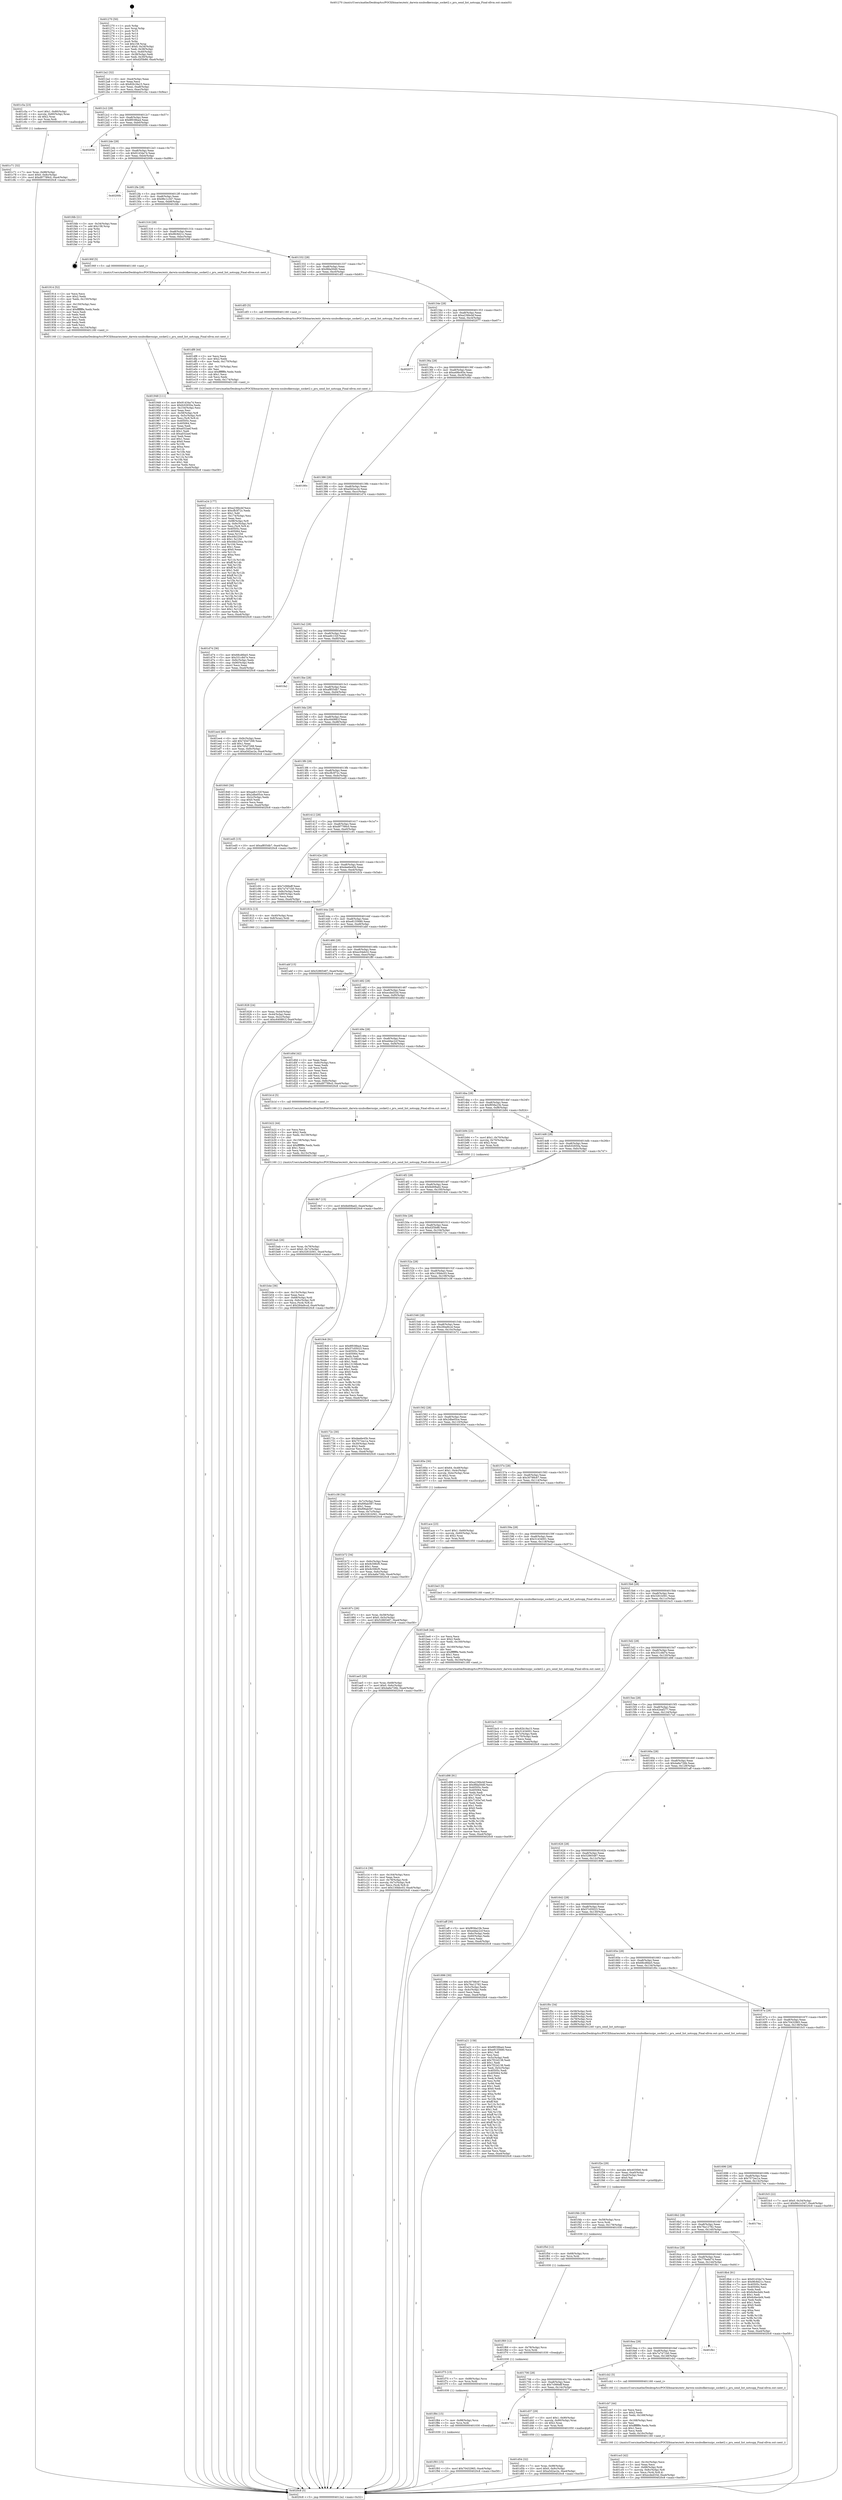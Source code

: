 digraph "0x401270" {
  label = "0x401270 (/mnt/c/Users/mathe/Desktop/tcc/POCII/binaries/extr_darwin-xnubsdkernuipc_socket2.c_pru_send_list_notsupp_Final-ollvm.out::main(0))"
  labelloc = "t"
  node[shape=record]

  Entry [label="",width=0.3,height=0.3,shape=circle,fillcolor=black,style=filled]
  "0x4012a2" [label="{
     0x4012a2 [32]\l
     | [instrs]\l
     &nbsp;&nbsp;0x4012a2 \<+6\>: mov -0xa4(%rbp),%eax\l
     &nbsp;&nbsp;0x4012a8 \<+2\>: mov %eax,%ecx\l
     &nbsp;&nbsp;0x4012aa \<+6\>: sub $0x82b18a15,%ecx\l
     &nbsp;&nbsp;0x4012b0 \<+6\>: mov %eax,-0xa8(%rbp)\l
     &nbsp;&nbsp;0x4012b6 \<+6\>: mov %ecx,-0xac(%rbp)\l
     &nbsp;&nbsp;0x4012bc \<+6\>: je 0000000000401c5a \<main+0x9ea\>\l
  }"]
  "0x401c5a" [label="{
     0x401c5a [23]\l
     | [instrs]\l
     &nbsp;&nbsp;0x401c5a \<+7\>: movl $0x1,-0x80(%rbp)\l
     &nbsp;&nbsp;0x401c61 \<+4\>: movslq -0x80(%rbp),%rax\l
     &nbsp;&nbsp;0x401c65 \<+4\>: shl $0x2,%rax\l
     &nbsp;&nbsp;0x401c69 \<+3\>: mov %rax,%rdi\l
     &nbsp;&nbsp;0x401c6c \<+5\>: call 0000000000401050 \<malloc@plt\>\l
     | [calls]\l
     &nbsp;&nbsp;0x401050 \{1\} (unknown)\l
  }"]
  "0x4012c2" [label="{
     0x4012c2 [28]\l
     | [instrs]\l
     &nbsp;&nbsp;0x4012c2 \<+5\>: jmp 00000000004012c7 \<main+0x57\>\l
     &nbsp;&nbsp;0x4012c7 \<+6\>: mov -0xa8(%rbp),%eax\l
     &nbsp;&nbsp;0x4012cd \<+5\>: sub $0x8f038ba4,%eax\l
     &nbsp;&nbsp;0x4012d2 \<+6\>: mov %eax,-0xb0(%rbp)\l
     &nbsp;&nbsp;0x4012d8 \<+6\>: je 000000000040205b \<main+0xdeb\>\l
  }"]
  Exit [label="",width=0.3,height=0.3,shape=circle,fillcolor=black,style=filled,peripheries=2]
  "0x40205b" [label="{
     0x40205b\l
  }", style=dashed]
  "0x4012de" [label="{
     0x4012de [28]\l
     | [instrs]\l
     &nbsp;&nbsp;0x4012de \<+5\>: jmp 00000000004012e3 \<main+0x73\>\l
     &nbsp;&nbsp;0x4012e3 \<+6\>: mov -0xa8(%rbp),%eax\l
     &nbsp;&nbsp;0x4012e9 \<+5\>: sub $0x91434a74,%eax\l
     &nbsp;&nbsp;0x4012ee \<+6\>: mov %eax,-0xb4(%rbp)\l
     &nbsp;&nbsp;0x4012f4 \<+6\>: je 000000000040200b \<main+0xd9b\>\l
  }"]
  "0x401f93" [label="{
     0x401f93 [15]\l
     | [instrs]\l
     &nbsp;&nbsp;0x401f93 \<+10\>: movl $0x70432965,-0xa4(%rbp)\l
     &nbsp;&nbsp;0x401f9d \<+5\>: jmp 00000000004020c8 \<main+0xe58\>\l
  }"]
  "0x40200b" [label="{
     0x40200b\l
  }", style=dashed]
  "0x4012fa" [label="{
     0x4012fa [28]\l
     | [instrs]\l
     &nbsp;&nbsp;0x4012fa \<+5\>: jmp 00000000004012ff \<main+0x8f\>\l
     &nbsp;&nbsp;0x4012ff \<+6\>: mov -0xa8(%rbp),%eax\l
     &nbsp;&nbsp;0x401305 \<+5\>: sub $0x96c1c347,%eax\l
     &nbsp;&nbsp;0x40130a \<+6\>: mov %eax,-0xb8(%rbp)\l
     &nbsp;&nbsp;0x401310 \<+6\>: je 0000000000401fdb \<main+0xd6b\>\l
  }"]
  "0x401f84" [label="{
     0x401f84 [15]\l
     | [instrs]\l
     &nbsp;&nbsp;0x401f84 \<+7\>: mov -0x98(%rbp),%rcx\l
     &nbsp;&nbsp;0x401f8b \<+3\>: mov %rcx,%rdi\l
     &nbsp;&nbsp;0x401f8e \<+5\>: call 0000000000401030 \<free@plt\>\l
     | [calls]\l
     &nbsp;&nbsp;0x401030 \{1\} (unknown)\l
  }"]
  "0x401fdb" [label="{
     0x401fdb [21]\l
     | [instrs]\l
     &nbsp;&nbsp;0x401fdb \<+3\>: mov -0x34(%rbp),%eax\l
     &nbsp;&nbsp;0x401fde \<+7\>: add $0x158,%rsp\l
     &nbsp;&nbsp;0x401fe5 \<+1\>: pop %rbx\l
     &nbsp;&nbsp;0x401fe6 \<+2\>: pop %r12\l
     &nbsp;&nbsp;0x401fe8 \<+2\>: pop %r13\l
     &nbsp;&nbsp;0x401fea \<+2\>: pop %r14\l
     &nbsp;&nbsp;0x401fec \<+2\>: pop %r15\l
     &nbsp;&nbsp;0x401fee \<+1\>: pop %rbp\l
     &nbsp;&nbsp;0x401fef \<+1\>: ret\l
  }"]
  "0x401316" [label="{
     0x401316 [28]\l
     | [instrs]\l
     &nbsp;&nbsp;0x401316 \<+5\>: jmp 000000000040131b \<main+0xab\>\l
     &nbsp;&nbsp;0x40131b \<+6\>: mov -0xa8(%rbp),%eax\l
     &nbsp;&nbsp;0x401321 \<+5\>: sub $0x9fc9d21c,%eax\l
     &nbsp;&nbsp;0x401326 \<+6\>: mov %eax,-0xbc(%rbp)\l
     &nbsp;&nbsp;0x40132c \<+6\>: je 000000000040190f \<main+0x69f\>\l
  }"]
  "0x401f75" [label="{
     0x401f75 [15]\l
     | [instrs]\l
     &nbsp;&nbsp;0x401f75 \<+7\>: mov -0x88(%rbp),%rcx\l
     &nbsp;&nbsp;0x401f7c \<+3\>: mov %rcx,%rdi\l
     &nbsp;&nbsp;0x401f7f \<+5\>: call 0000000000401030 \<free@plt\>\l
     | [calls]\l
     &nbsp;&nbsp;0x401030 \{1\} (unknown)\l
  }"]
  "0x40190f" [label="{
     0x40190f [5]\l
     | [instrs]\l
     &nbsp;&nbsp;0x40190f \<+5\>: call 0000000000401160 \<next_i\>\l
     | [calls]\l
     &nbsp;&nbsp;0x401160 \{1\} (/mnt/c/Users/mathe/Desktop/tcc/POCII/binaries/extr_darwin-xnubsdkernuipc_socket2.c_pru_send_list_notsupp_Final-ollvm.out::next_i)\l
  }"]
  "0x401332" [label="{
     0x401332 [28]\l
     | [instrs]\l
     &nbsp;&nbsp;0x401332 \<+5\>: jmp 0000000000401337 \<main+0xc7\>\l
     &nbsp;&nbsp;0x401337 \<+6\>: mov -0xa8(%rbp),%eax\l
     &nbsp;&nbsp;0x40133d \<+5\>: sub $0x9fda50d0,%eax\l
     &nbsp;&nbsp;0x401342 \<+6\>: mov %eax,-0xc0(%rbp)\l
     &nbsp;&nbsp;0x401348 \<+6\>: je 0000000000401df3 \<main+0xb83\>\l
  }"]
  "0x401f69" [label="{
     0x401f69 [12]\l
     | [instrs]\l
     &nbsp;&nbsp;0x401f69 \<+4\>: mov -0x78(%rbp),%rcx\l
     &nbsp;&nbsp;0x401f6d \<+3\>: mov %rcx,%rdi\l
     &nbsp;&nbsp;0x401f70 \<+5\>: call 0000000000401030 \<free@plt\>\l
     | [calls]\l
     &nbsp;&nbsp;0x401030 \{1\} (unknown)\l
  }"]
  "0x401df3" [label="{
     0x401df3 [5]\l
     | [instrs]\l
     &nbsp;&nbsp;0x401df3 \<+5\>: call 0000000000401160 \<next_i\>\l
     | [calls]\l
     &nbsp;&nbsp;0x401160 \{1\} (/mnt/c/Users/mathe/Desktop/tcc/POCII/binaries/extr_darwin-xnubsdkernuipc_socket2.c_pru_send_list_notsupp_Final-ollvm.out::next_i)\l
  }"]
  "0x40134e" [label="{
     0x40134e [28]\l
     | [instrs]\l
     &nbsp;&nbsp;0x40134e \<+5\>: jmp 0000000000401353 \<main+0xe3\>\l
     &nbsp;&nbsp;0x401353 \<+6\>: mov -0xa8(%rbp),%eax\l
     &nbsp;&nbsp;0x401359 \<+5\>: sub $0xa236bcbf,%eax\l
     &nbsp;&nbsp;0x40135e \<+6\>: mov %eax,-0xc4(%rbp)\l
     &nbsp;&nbsp;0x401364 \<+6\>: je 0000000000402077 \<main+0xe07\>\l
  }"]
  "0x401f5d" [label="{
     0x401f5d [12]\l
     | [instrs]\l
     &nbsp;&nbsp;0x401f5d \<+4\>: mov -0x68(%rbp),%rcx\l
     &nbsp;&nbsp;0x401f61 \<+3\>: mov %rcx,%rdi\l
     &nbsp;&nbsp;0x401f64 \<+5\>: call 0000000000401030 \<free@plt\>\l
     | [calls]\l
     &nbsp;&nbsp;0x401030 \{1\} (unknown)\l
  }"]
  "0x402077" [label="{
     0x402077\l
  }", style=dashed]
  "0x40136a" [label="{
     0x40136a [28]\l
     | [instrs]\l
     &nbsp;&nbsp;0x40136a \<+5\>: jmp 000000000040136f \<main+0xff\>\l
     &nbsp;&nbsp;0x40136f \<+6\>: mov -0xa8(%rbp),%eax\l
     &nbsp;&nbsp;0x401375 \<+5\>: sub $0xa49bc65e,%eax\l
     &nbsp;&nbsp;0x40137a \<+6\>: mov %eax,-0xc8(%rbp)\l
     &nbsp;&nbsp;0x401380 \<+6\>: je 000000000040180c \<main+0x59c\>\l
  }"]
  "0x401f4b" [label="{
     0x401f4b [18]\l
     | [instrs]\l
     &nbsp;&nbsp;0x401f4b \<+4\>: mov -0x58(%rbp),%rcx\l
     &nbsp;&nbsp;0x401f4f \<+3\>: mov %rcx,%rdi\l
     &nbsp;&nbsp;0x401f52 \<+6\>: mov %eax,-0x178(%rbp)\l
     &nbsp;&nbsp;0x401f58 \<+5\>: call 0000000000401030 \<free@plt\>\l
     | [calls]\l
     &nbsp;&nbsp;0x401030 \{1\} (unknown)\l
  }"]
  "0x40180c" [label="{
     0x40180c\l
  }", style=dashed]
  "0x401386" [label="{
     0x401386 [28]\l
     | [instrs]\l
     &nbsp;&nbsp;0x401386 \<+5\>: jmp 000000000040138b \<main+0x11b\>\l
     &nbsp;&nbsp;0x40138b \<+6\>: mov -0xa8(%rbp),%eax\l
     &nbsp;&nbsp;0x401391 \<+5\>: sub $0xa5d2ac2e,%eax\l
     &nbsp;&nbsp;0x401396 \<+6\>: mov %eax,-0xcc(%rbp)\l
     &nbsp;&nbsp;0x40139c \<+6\>: je 0000000000401d74 \<main+0xb04\>\l
  }"]
  "0x401f2e" [label="{
     0x401f2e [29]\l
     | [instrs]\l
     &nbsp;&nbsp;0x401f2e \<+10\>: movabs $0x4030b6,%rdi\l
     &nbsp;&nbsp;0x401f38 \<+6\>: mov %eax,-0xa0(%rbp)\l
     &nbsp;&nbsp;0x401f3e \<+6\>: mov -0xa0(%rbp),%esi\l
     &nbsp;&nbsp;0x401f44 \<+2\>: mov $0x0,%al\l
     &nbsp;&nbsp;0x401f46 \<+5\>: call 0000000000401040 \<printf@plt\>\l
     | [calls]\l
     &nbsp;&nbsp;0x401040 \{1\} (unknown)\l
  }"]
  "0x401d74" [label="{
     0x401d74 [36]\l
     | [instrs]\l
     &nbsp;&nbsp;0x401d74 \<+5\>: mov $0x68cd6be5,%eax\l
     &nbsp;&nbsp;0x401d79 \<+5\>: mov $0x331c8d7e,%ecx\l
     &nbsp;&nbsp;0x401d7e \<+6\>: mov -0x9c(%rbp),%edx\l
     &nbsp;&nbsp;0x401d84 \<+6\>: cmp -0x90(%rbp),%edx\l
     &nbsp;&nbsp;0x401d8a \<+3\>: cmovl %ecx,%eax\l
     &nbsp;&nbsp;0x401d8d \<+6\>: mov %eax,-0xa4(%rbp)\l
     &nbsp;&nbsp;0x401d93 \<+5\>: jmp 00000000004020c8 \<main+0xe58\>\l
  }"]
  "0x4013a2" [label="{
     0x4013a2 [28]\l
     | [instrs]\l
     &nbsp;&nbsp;0x4013a2 \<+5\>: jmp 00000000004013a7 \<main+0x137\>\l
     &nbsp;&nbsp;0x4013a7 \<+6\>: mov -0xa8(%rbp),%eax\l
     &nbsp;&nbsp;0x4013ad \<+5\>: sub $0xaefc132f,%eax\l
     &nbsp;&nbsp;0x4013b2 \<+6\>: mov %eax,-0xd0(%rbp)\l
     &nbsp;&nbsp;0x4013b8 \<+6\>: je 0000000000401fa2 \<main+0xd32\>\l
  }"]
  "0x401e24" [label="{
     0x401e24 [177]\l
     | [instrs]\l
     &nbsp;&nbsp;0x401e24 \<+5\>: mov $0xa236bcbf,%ecx\l
     &nbsp;&nbsp;0x401e29 \<+5\>: mov $0xcfb3f72c,%edx\l
     &nbsp;&nbsp;0x401e2e \<+3\>: mov $0x1,%dil\l
     &nbsp;&nbsp;0x401e31 \<+6\>: mov -0x174(%rbp),%esi\l
     &nbsp;&nbsp;0x401e37 \<+3\>: imul %eax,%esi\l
     &nbsp;&nbsp;0x401e3a \<+7\>: mov -0x98(%rbp),%r8\l
     &nbsp;&nbsp;0x401e41 \<+7\>: movslq -0x9c(%rbp),%r9\l
     &nbsp;&nbsp;0x401e48 \<+4\>: mov %esi,(%r8,%r9,4)\l
     &nbsp;&nbsp;0x401e4c \<+7\>: mov 0x40505c,%eax\l
     &nbsp;&nbsp;0x401e53 \<+7\>: mov 0x405064,%esi\l
     &nbsp;&nbsp;0x401e5a \<+3\>: mov %eax,%r10d\l
     &nbsp;&nbsp;0x401e5d \<+7\>: add $0x44b220ca,%r10d\l
     &nbsp;&nbsp;0x401e64 \<+4\>: sub $0x1,%r10d\l
     &nbsp;&nbsp;0x401e68 \<+7\>: sub $0x44b220ca,%r10d\l
     &nbsp;&nbsp;0x401e6f \<+4\>: imul %r10d,%eax\l
     &nbsp;&nbsp;0x401e73 \<+3\>: and $0x1,%eax\l
     &nbsp;&nbsp;0x401e76 \<+3\>: cmp $0x0,%eax\l
     &nbsp;&nbsp;0x401e79 \<+4\>: sete %r11b\l
     &nbsp;&nbsp;0x401e7d \<+3\>: cmp $0xa,%esi\l
     &nbsp;&nbsp;0x401e80 \<+3\>: setl %bl\l
     &nbsp;&nbsp;0x401e83 \<+3\>: mov %r11b,%r14b\l
     &nbsp;&nbsp;0x401e86 \<+4\>: xor $0xff,%r14b\l
     &nbsp;&nbsp;0x401e8a \<+3\>: mov %bl,%r15b\l
     &nbsp;&nbsp;0x401e8d \<+4\>: xor $0xff,%r15b\l
     &nbsp;&nbsp;0x401e91 \<+4\>: xor $0x1,%dil\l
     &nbsp;&nbsp;0x401e95 \<+3\>: mov %r14b,%r12b\l
     &nbsp;&nbsp;0x401e98 \<+4\>: and $0xff,%r12b\l
     &nbsp;&nbsp;0x401e9c \<+3\>: and %dil,%r11b\l
     &nbsp;&nbsp;0x401e9f \<+3\>: mov %r15b,%r13b\l
     &nbsp;&nbsp;0x401ea2 \<+4\>: and $0xff,%r13b\l
     &nbsp;&nbsp;0x401ea6 \<+3\>: and %dil,%bl\l
     &nbsp;&nbsp;0x401ea9 \<+3\>: or %r11b,%r12b\l
     &nbsp;&nbsp;0x401eac \<+3\>: or %bl,%r13b\l
     &nbsp;&nbsp;0x401eaf \<+3\>: xor %r13b,%r12b\l
     &nbsp;&nbsp;0x401eb2 \<+3\>: or %r15b,%r14b\l
     &nbsp;&nbsp;0x401eb5 \<+4\>: xor $0xff,%r14b\l
     &nbsp;&nbsp;0x401eb9 \<+4\>: or $0x1,%dil\l
     &nbsp;&nbsp;0x401ebd \<+3\>: and %dil,%r14b\l
     &nbsp;&nbsp;0x401ec0 \<+3\>: or %r14b,%r12b\l
     &nbsp;&nbsp;0x401ec3 \<+4\>: test $0x1,%r12b\l
     &nbsp;&nbsp;0x401ec7 \<+3\>: cmovne %edx,%ecx\l
     &nbsp;&nbsp;0x401eca \<+6\>: mov %ecx,-0xa4(%rbp)\l
     &nbsp;&nbsp;0x401ed0 \<+5\>: jmp 00000000004020c8 \<main+0xe58\>\l
  }"]
  "0x401fa2" [label="{
     0x401fa2\l
  }", style=dashed]
  "0x4013be" [label="{
     0x4013be [28]\l
     | [instrs]\l
     &nbsp;&nbsp;0x4013be \<+5\>: jmp 00000000004013c3 \<main+0x153\>\l
     &nbsp;&nbsp;0x4013c3 \<+6\>: mov -0xa8(%rbp),%eax\l
     &nbsp;&nbsp;0x4013c9 \<+5\>: sub $0xaf855db7,%eax\l
     &nbsp;&nbsp;0x4013ce \<+6\>: mov %eax,-0xd4(%rbp)\l
     &nbsp;&nbsp;0x4013d4 \<+6\>: je 0000000000401ee4 \<main+0xc74\>\l
  }"]
  "0x401df8" [label="{
     0x401df8 [44]\l
     | [instrs]\l
     &nbsp;&nbsp;0x401df8 \<+2\>: xor %ecx,%ecx\l
     &nbsp;&nbsp;0x401dfa \<+5\>: mov $0x2,%edx\l
     &nbsp;&nbsp;0x401dff \<+6\>: mov %edx,-0x170(%rbp)\l
     &nbsp;&nbsp;0x401e05 \<+1\>: cltd\l
     &nbsp;&nbsp;0x401e06 \<+6\>: mov -0x170(%rbp),%esi\l
     &nbsp;&nbsp;0x401e0c \<+2\>: idiv %esi\l
     &nbsp;&nbsp;0x401e0e \<+6\>: imul $0xfffffffe,%edx,%edx\l
     &nbsp;&nbsp;0x401e14 \<+3\>: sub $0x1,%ecx\l
     &nbsp;&nbsp;0x401e17 \<+2\>: sub %ecx,%edx\l
     &nbsp;&nbsp;0x401e19 \<+6\>: mov %edx,-0x174(%rbp)\l
     &nbsp;&nbsp;0x401e1f \<+5\>: call 0000000000401160 \<next_i\>\l
     | [calls]\l
     &nbsp;&nbsp;0x401160 \{1\} (/mnt/c/Users/mathe/Desktop/tcc/POCII/binaries/extr_darwin-xnubsdkernuipc_socket2.c_pru_send_list_notsupp_Final-ollvm.out::next_i)\l
  }"]
  "0x401ee4" [label="{
     0x401ee4 [40]\l
     | [instrs]\l
     &nbsp;&nbsp;0x401ee4 \<+6\>: mov -0x9c(%rbp),%eax\l
     &nbsp;&nbsp;0x401eea \<+5\>: add $0x745d7268,%eax\l
     &nbsp;&nbsp;0x401eef \<+3\>: add $0x1,%eax\l
     &nbsp;&nbsp;0x401ef2 \<+5\>: sub $0x745d7268,%eax\l
     &nbsp;&nbsp;0x401ef7 \<+6\>: mov %eax,-0x9c(%rbp)\l
     &nbsp;&nbsp;0x401efd \<+10\>: movl $0xa5d2ac2e,-0xa4(%rbp)\l
     &nbsp;&nbsp;0x401f07 \<+5\>: jmp 00000000004020c8 \<main+0xe58\>\l
  }"]
  "0x4013da" [label="{
     0x4013da [28]\l
     | [instrs]\l
     &nbsp;&nbsp;0x4013da \<+5\>: jmp 00000000004013df \<main+0x16f\>\l
     &nbsp;&nbsp;0x4013df \<+6\>: mov -0xa8(%rbp),%eax\l
     &nbsp;&nbsp;0x4013e5 \<+5\>: sub $0xc640881f,%eax\l
     &nbsp;&nbsp;0x4013ea \<+6\>: mov %eax,-0xd8(%rbp)\l
     &nbsp;&nbsp;0x4013f0 \<+6\>: je 0000000000401840 \<main+0x5d0\>\l
  }"]
  "0x401d54" [label="{
     0x401d54 [32]\l
     | [instrs]\l
     &nbsp;&nbsp;0x401d54 \<+7\>: mov %rax,-0x98(%rbp)\l
     &nbsp;&nbsp;0x401d5b \<+10\>: movl $0x0,-0x9c(%rbp)\l
     &nbsp;&nbsp;0x401d65 \<+10\>: movl $0xa5d2ac2e,-0xa4(%rbp)\l
     &nbsp;&nbsp;0x401d6f \<+5\>: jmp 00000000004020c8 \<main+0xe58\>\l
  }"]
  "0x401840" [label="{
     0x401840 [30]\l
     | [instrs]\l
     &nbsp;&nbsp;0x401840 \<+5\>: mov $0xaefc132f,%eax\l
     &nbsp;&nbsp;0x401845 \<+5\>: mov $0x2dbe05ce,%ecx\l
     &nbsp;&nbsp;0x40184a \<+3\>: mov -0x2c(%rbp),%edx\l
     &nbsp;&nbsp;0x40184d \<+3\>: cmp $0x0,%edx\l
     &nbsp;&nbsp;0x401850 \<+3\>: cmove %ecx,%eax\l
     &nbsp;&nbsp;0x401853 \<+6\>: mov %eax,-0xa4(%rbp)\l
     &nbsp;&nbsp;0x401859 \<+5\>: jmp 00000000004020c8 \<main+0xe58\>\l
  }"]
  "0x4013f6" [label="{
     0x4013f6 [28]\l
     | [instrs]\l
     &nbsp;&nbsp;0x4013f6 \<+5\>: jmp 00000000004013fb \<main+0x18b\>\l
     &nbsp;&nbsp;0x4013fb \<+6\>: mov -0xa8(%rbp),%eax\l
     &nbsp;&nbsp;0x401401 \<+5\>: sub $0xcfb3f72c,%eax\l
     &nbsp;&nbsp;0x401406 \<+6\>: mov %eax,-0xdc(%rbp)\l
     &nbsp;&nbsp;0x40140c \<+6\>: je 0000000000401ed5 \<main+0xc65\>\l
  }"]
  "0x401722" [label="{
     0x401722\l
  }", style=dashed]
  "0x401ed5" [label="{
     0x401ed5 [15]\l
     | [instrs]\l
     &nbsp;&nbsp;0x401ed5 \<+10\>: movl $0xaf855db7,-0xa4(%rbp)\l
     &nbsp;&nbsp;0x401edf \<+5\>: jmp 00000000004020c8 \<main+0xe58\>\l
  }"]
  "0x401412" [label="{
     0x401412 [28]\l
     | [instrs]\l
     &nbsp;&nbsp;0x401412 \<+5\>: jmp 0000000000401417 \<main+0x1a7\>\l
     &nbsp;&nbsp;0x401417 \<+6\>: mov -0xa8(%rbp),%eax\l
     &nbsp;&nbsp;0x40141d \<+5\>: sub $0xd97789c0,%eax\l
     &nbsp;&nbsp;0x401422 \<+6\>: mov %eax,-0xe0(%rbp)\l
     &nbsp;&nbsp;0x401428 \<+6\>: je 0000000000401c91 \<main+0xa21\>\l
  }"]
  "0x401d37" [label="{
     0x401d37 [29]\l
     | [instrs]\l
     &nbsp;&nbsp;0x401d37 \<+10\>: movl $0x1,-0x90(%rbp)\l
     &nbsp;&nbsp;0x401d41 \<+7\>: movslq -0x90(%rbp),%rax\l
     &nbsp;&nbsp;0x401d48 \<+4\>: shl $0x2,%rax\l
     &nbsp;&nbsp;0x401d4c \<+3\>: mov %rax,%rdi\l
     &nbsp;&nbsp;0x401d4f \<+5\>: call 0000000000401050 \<malloc@plt\>\l
     | [calls]\l
     &nbsp;&nbsp;0x401050 \{1\} (unknown)\l
  }"]
  "0x401c91" [label="{
     0x401c91 [33]\l
     | [instrs]\l
     &nbsp;&nbsp;0x401c91 \<+5\>: mov $0x7c066eff,%eax\l
     &nbsp;&nbsp;0x401c96 \<+5\>: mov $0x7a7471b0,%ecx\l
     &nbsp;&nbsp;0x401c9b \<+6\>: mov -0x8c(%rbp),%edx\l
     &nbsp;&nbsp;0x401ca1 \<+3\>: cmp -0x80(%rbp),%edx\l
     &nbsp;&nbsp;0x401ca4 \<+3\>: cmovl %ecx,%eax\l
     &nbsp;&nbsp;0x401ca7 \<+6\>: mov %eax,-0xa4(%rbp)\l
     &nbsp;&nbsp;0x401cad \<+5\>: jmp 00000000004020c8 \<main+0xe58\>\l
  }"]
  "0x40142e" [label="{
     0x40142e [28]\l
     | [instrs]\l
     &nbsp;&nbsp;0x40142e \<+5\>: jmp 0000000000401433 \<main+0x1c3\>\l
     &nbsp;&nbsp;0x401433 \<+6\>: mov -0xa8(%rbp),%eax\l
     &nbsp;&nbsp;0x401439 \<+5\>: sub $0xdee6e45b,%eax\l
     &nbsp;&nbsp;0x40143e \<+6\>: mov %eax,-0xe4(%rbp)\l
     &nbsp;&nbsp;0x401444 \<+6\>: je 000000000040181b \<main+0x5ab\>\l
  }"]
  "0x401ce3" [label="{
     0x401ce3 [42]\l
     | [instrs]\l
     &nbsp;&nbsp;0x401ce3 \<+6\>: mov -0x16c(%rbp),%ecx\l
     &nbsp;&nbsp;0x401ce9 \<+3\>: imul %eax,%ecx\l
     &nbsp;&nbsp;0x401cec \<+7\>: mov -0x88(%rbp),%rdi\l
     &nbsp;&nbsp;0x401cf3 \<+7\>: movslq -0x8c(%rbp),%r8\l
     &nbsp;&nbsp;0x401cfa \<+4\>: mov %ecx,(%rdi,%r8,4)\l
     &nbsp;&nbsp;0x401cfe \<+10\>: movl $0xecded33d,-0xa4(%rbp)\l
     &nbsp;&nbsp;0x401d08 \<+5\>: jmp 00000000004020c8 \<main+0xe58\>\l
  }"]
  "0x40181b" [label="{
     0x40181b [13]\l
     | [instrs]\l
     &nbsp;&nbsp;0x40181b \<+4\>: mov -0x40(%rbp),%rax\l
     &nbsp;&nbsp;0x40181f \<+4\>: mov 0x8(%rax),%rdi\l
     &nbsp;&nbsp;0x401823 \<+5\>: call 0000000000401060 \<atoi@plt\>\l
     | [calls]\l
     &nbsp;&nbsp;0x401060 \{1\} (unknown)\l
  }"]
  "0x40144a" [label="{
     0x40144a [28]\l
     | [instrs]\l
     &nbsp;&nbsp;0x40144a \<+5\>: jmp 000000000040144f \<main+0x1df\>\l
     &nbsp;&nbsp;0x40144f \<+6\>: mov -0xa8(%rbp),%eax\l
     &nbsp;&nbsp;0x401455 \<+5\>: sub $0xe8155680,%eax\l
     &nbsp;&nbsp;0x40145a \<+6\>: mov %eax,-0xe8(%rbp)\l
     &nbsp;&nbsp;0x401460 \<+6\>: je 0000000000401abf \<main+0x84f\>\l
  }"]
  "0x401cb7" [label="{
     0x401cb7 [44]\l
     | [instrs]\l
     &nbsp;&nbsp;0x401cb7 \<+2\>: xor %ecx,%ecx\l
     &nbsp;&nbsp;0x401cb9 \<+5\>: mov $0x2,%edx\l
     &nbsp;&nbsp;0x401cbe \<+6\>: mov %edx,-0x168(%rbp)\l
     &nbsp;&nbsp;0x401cc4 \<+1\>: cltd\l
     &nbsp;&nbsp;0x401cc5 \<+6\>: mov -0x168(%rbp),%esi\l
     &nbsp;&nbsp;0x401ccb \<+2\>: idiv %esi\l
     &nbsp;&nbsp;0x401ccd \<+6\>: imul $0xfffffffe,%edx,%edx\l
     &nbsp;&nbsp;0x401cd3 \<+3\>: sub $0x1,%ecx\l
     &nbsp;&nbsp;0x401cd6 \<+2\>: sub %ecx,%edx\l
     &nbsp;&nbsp;0x401cd8 \<+6\>: mov %edx,-0x16c(%rbp)\l
     &nbsp;&nbsp;0x401cde \<+5\>: call 0000000000401160 \<next_i\>\l
     | [calls]\l
     &nbsp;&nbsp;0x401160 \{1\} (/mnt/c/Users/mathe/Desktop/tcc/POCII/binaries/extr_darwin-xnubsdkernuipc_socket2.c_pru_send_list_notsupp_Final-ollvm.out::next_i)\l
  }"]
  "0x401abf" [label="{
     0x401abf [15]\l
     | [instrs]\l
     &nbsp;&nbsp;0x401abf \<+10\>: movl $0x52865487,-0xa4(%rbp)\l
     &nbsp;&nbsp;0x401ac9 \<+5\>: jmp 00000000004020c8 \<main+0xe58\>\l
  }"]
  "0x401466" [label="{
     0x401466 [28]\l
     | [instrs]\l
     &nbsp;&nbsp;0x401466 \<+5\>: jmp 000000000040146b \<main+0x1fb\>\l
     &nbsp;&nbsp;0x40146b \<+6\>: mov -0xa8(%rbp),%eax\l
     &nbsp;&nbsp;0x401471 \<+5\>: sub $0xec04eb32,%eax\l
     &nbsp;&nbsp;0x401476 \<+6\>: mov %eax,-0xec(%rbp)\l
     &nbsp;&nbsp;0x40147c \<+6\>: je 0000000000401ff0 \<main+0xd80\>\l
  }"]
  "0x401706" [label="{
     0x401706 [28]\l
     | [instrs]\l
     &nbsp;&nbsp;0x401706 \<+5\>: jmp 000000000040170b \<main+0x49b\>\l
     &nbsp;&nbsp;0x40170b \<+6\>: mov -0xa8(%rbp),%eax\l
     &nbsp;&nbsp;0x401711 \<+5\>: sub $0x7c066eff,%eax\l
     &nbsp;&nbsp;0x401716 \<+6\>: mov %eax,-0x14c(%rbp)\l
     &nbsp;&nbsp;0x40171c \<+6\>: je 0000000000401d37 \<main+0xac7\>\l
  }"]
  "0x401ff0" [label="{
     0x401ff0\l
  }", style=dashed]
  "0x401482" [label="{
     0x401482 [28]\l
     | [instrs]\l
     &nbsp;&nbsp;0x401482 \<+5\>: jmp 0000000000401487 \<main+0x217\>\l
     &nbsp;&nbsp;0x401487 \<+6\>: mov -0xa8(%rbp),%eax\l
     &nbsp;&nbsp;0x40148d \<+5\>: sub $0xecded33d,%eax\l
     &nbsp;&nbsp;0x401492 \<+6\>: mov %eax,-0xf0(%rbp)\l
     &nbsp;&nbsp;0x401498 \<+6\>: je 0000000000401d0d \<main+0xa9d\>\l
  }"]
  "0x401cb2" [label="{
     0x401cb2 [5]\l
     | [instrs]\l
     &nbsp;&nbsp;0x401cb2 \<+5\>: call 0000000000401160 \<next_i\>\l
     | [calls]\l
     &nbsp;&nbsp;0x401160 \{1\} (/mnt/c/Users/mathe/Desktop/tcc/POCII/binaries/extr_darwin-xnubsdkernuipc_socket2.c_pru_send_list_notsupp_Final-ollvm.out::next_i)\l
  }"]
  "0x401d0d" [label="{
     0x401d0d [42]\l
     | [instrs]\l
     &nbsp;&nbsp;0x401d0d \<+2\>: xor %eax,%eax\l
     &nbsp;&nbsp;0x401d0f \<+6\>: mov -0x8c(%rbp),%ecx\l
     &nbsp;&nbsp;0x401d15 \<+2\>: mov %eax,%edx\l
     &nbsp;&nbsp;0x401d17 \<+2\>: sub %ecx,%edx\l
     &nbsp;&nbsp;0x401d19 \<+2\>: mov %eax,%ecx\l
     &nbsp;&nbsp;0x401d1b \<+3\>: sub $0x1,%ecx\l
     &nbsp;&nbsp;0x401d1e \<+2\>: add %ecx,%edx\l
     &nbsp;&nbsp;0x401d20 \<+2\>: sub %edx,%eax\l
     &nbsp;&nbsp;0x401d22 \<+6\>: mov %eax,-0x8c(%rbp)\l
     &nbsp;&nbsp;0x401d28 \<+10\>: movl $0xd97789c0,-0xa4(%rbp)\l
     &nbsp;&nbsp;0x401d32 \<+5\>: jmp 00000000004020c8 \<main+0xe58\>\l
  }"]
  "0x40149e" [label="{
     0x40149e [28]\l
     | [instrs]\l
     &nbsp;&nbsp;0x40149e \<+5\>: jmp 00000000004014a3 \<main+0x233\>\l
     &nbsp;&nbsp;0x4014a3 \<+6\>: mov -0xa8(%rbp),%eax\l
     &nbsp;&nbsp;0x4014a9 \<+5\>: sub $0xeddac2cf,%eax\l
     &nbsp;&nbsp;0x4014ae \<+6\>: mov %eax,-0xf4(%rbp)\l
     &nbsp;&nbsp;0x4014b4 \<+6\>: je 0000000000401b1d \<main+0x8ad\>\l
  }"]
  "0x4016ea" [label="{
     0x4016ea [28]\l
     | [instrs]\l
     &nbsp;&nbsp;0x4016ea \<+5\>: jmp 00000000004016ef \<main+0x47f\>\l
     &nbsp;&nbsp;0x4016ef \<+6\>: mov -0xa8(%rbp),%eax\l
     &nbsp;&nbsp;0x4016f5 \<+5\>: sub $0x7a7471b0,%eax\l
     &nbsp;&nbsp;0x4016fa \<+6\>: mov %eax,-0x148(%rbp)\l
     &nbsp;&nbsp;0x401700 \<+6\>: je 0000000000401cb2 \<main+0xa42\>\l
  }"]
  "0x401b1d" [label="{
     0x401b1d [5]\l
     | [instrs]\l
     &nbsp;&nbsp;0x401b1d \<+5\>: call 0000000000401160 \<next_i\>\l
     | [calls]\l
     &nbsp;&nbsp;0x401160 \{1\} (/mnt/c/Users/mathe/Desktop/tcc/POCII/binaries/extr_darwin-xnubsdkernuipc_socket2.c_pru_send_list_notsupp_Final-ollvm.out::next_i)\l
  }"]
  "0x4014ba" [label="{
     0x4014ba [28]\l
     | [instrs]\l
     &nbsp;&nbsp;0x4014ba \<+5\>: jmp 00000000004014bf \<main+0x24f\>\l
     &nbsp;&nbsp;0x4014bf \<+6\>: mov -0xa8(%rbp),%eax\l
     &nbsp;&nbsp;0x4014c5 \<+5\>: sub $0xf858a23b,%eax\l
     &nbsp;&nbsp;0x4014ca \<+6\>: mov %eax,-0xf8(%rbp)\l
     &nbsp;&nbsp;0x4014d0 \<+6\>: je 0000000000401b94 \<main+0x924\>\l
  }"]
  "0x401fb1" [label="{
     0x401fb1\l
  }", style=dashed]
  "0x401b94" [label="{
     0x401b94 [23]\l
     | [instrs]\l
     &nbsp;&nbsp;0x401b94 \<+7\>: movl $0x1,-0x70(%rbp)\l
     &nbsp;&nbsp;0x401b9b \<+4\>: movslq -0x70(%rbp),%rax\l
     &nbsp;&nbsp;0x401b9f \<+4\>: shl $0x2,%rax\l
     &nbsp;&nbsp;0x401ba3 \<+3\>: mov %rax,%rdi\l
     &nbsp;&nbsp;0x401ba6 \<+5\>: call 0000000000401050 \<malloc@plt\>\l
     | [calls]\l
     &nbsp;&nbsp;0x401050 \{1\} (unknown)\l
  }"]
  "0x4014d6" [label="{
     0x4014d6 [28]\l
     | [instrs]\l
     &nbsp;&nbsp;0x4014d6 \<+5\>: jmp 00000000004014db \<main+0x26b\>\l
     &nbsp;&nbsp;0x4014db \<+6\>: mov -0xa8(%rbp),%eax\l
     &nbsp;&nbsp;0x4014e1 \<+5\>: sub $0xfc02650a,%eax\l
     &nbsp;&nbsp;0x4014e6 \<+6\>: mov %eax,-0xfc(%rbp)\l
     &nbsp;&nbsp;0x4014ec \<+6\>: je 00000000004019b7 \<main+0x747\>\l
  }"]
  "0x401c71" [label="{
     0x401c71 [32]\l
     | [instrs]\l
     &nbsp;&nbsp;0x401c71 \<+7\>: mov %rax,-0x88(%rbp)\l
     &nbsp;&nbsp;0x401c78 \<+10\>: movl $0x0,-0x8c(%rbp)\l
     &nbsp;&nbsp;0x401c82 \<+10\>: movl $0xd97789c0,-0xa4(%rbp)\l
     &nbsp;&nbsp;0x401c8c \<+5\>: jmp 00000000004020c8 \<main+0xe58\>\l
  }"]
  "0x4019b7" [label="{
     0x4019b7 [15]\l
     | [instrs]\l
     &nbsp;&nbsp;0x4019b7 \<+10\>: movl $0xfed08ad2,-0xa4(%rbp)\l
     &nbsp;&nbsp;0x4019c1 \<+5\>: jmp 00000000004020c8 \<main+0xe58\>\l
  }"]
  "0x4014f2" [label="{
     0x4014f2 [28]\l
     | [instrs]\l
     &nbsp;&nbsp;0x4014f2 \<+5\>: jmp 00000000004014f7 \<main+0x287\>\l
     &nbsp;&nbsp;0x4014f7 \<+6\>: mov -0xa8(%rbp),%eax\l
     &nbsp;&nbsp;0x4014fd \<+5\>: sub $0xfed08ad2,%eax\l
     &nbsp;&nbsp;0x401502 \<+6\>: mov %eax,-0x100(%rbp)\l
     &nbsp;&nbsp;0x401508 \<+6\>: je 00000000004019c6 \<main+0x756\>\l
  }"]
  "0x401c14" [label="{
     0x401c14 [36]\l
     | [instrs]\l
     &nbsp;&nbsp;0x401c14 \<+6\>: mov -0x164(%rbp),%ecx\l
     &nbsp;&nbsp;0x401c1a \<+3\>: imul %eax,%ecx\l
     &nbsp;&nbsp;0x401c1d \<+4\>: mov -0x78(%rbp),%rdi\l
     &nbsp;&nbsp;0x401c21 \<+4\>: movslq -0x7c(%rbp),%r8\l
     &nbsp;&nbsp;0x401c25 \<+4\>: mov %ecx,(%rdi,%r8,4)\l
     &nbsp;&nbsp;0x401c29 \<+10\>: movl $0x130bbc03,-0xa4(%rbp)\l
     &nbsp;&nbsp;0x401c33 \<+5\>: jmp 00000000004020c8 \<main+0xe58\>\l
  }"]
  "0x4019c6" [label="{
     0x4019c6 [91]\l
     | [instrs]\l
     &nbsp;&nbsp;0x4019c6 \<+5\>: mov $0x8f038ba4,%eax\l
     &nbsp;&nbsp;0x4019cb \<+5\>: mov $0x57c05023,%ecx\l
     &nbsp;&nbsp;0x4019d0 \<+7\>: mov 0x40505c,%edx\l
     &nbsp;&nbsp;0x4019d7 \<+7\>: mov 0x405064,%esi\l
     &nbsp;&nbsp;0x4019de \<+2\>: mov %edx,%edi\l
     &nbsp;&nbsp;0x4019e0 \<+6\>: add $0x13158b46,%edi\l
     &nbsp;&nbsp;0x4019e6 \<+3\>: sub $0x1,%edi\l
     &nbsp;&nbsp;0x4019e9 \<+6\>: sub $0x13158b46,%edi\l
     &nbsp;&nbsp;0x4019ef \<+3\>: imul %edi,%edx\l
     &nbsp;&nbsp;0x4019f2 \<+3\>: and $0x1,%edx\l
     &nbsp;&nbsp;0x4019f5 \<+3\>: cmp $0x0,%edx\l
     &nbsp;&nbsp;0x4019f8 \<+4\>: sete %r8b\l
     &nbsp;&nbsp;0x4019fc \<+3\>: cmp $0xa,%esi\l
     &nbsp;&nbsp;0x4019ff \<+4\>: setl %r9b\l
     &nbsp;&nbsp;0x401a03 \<+3\>: mov %r8b,%r10b\l
     &nbsp;&nbsp;0x401a06 \<+3\>: and %r9b,%r10b\l
     &nbsp;&nbsp;0x401a09 \<+3\>: xor %r9b,%r8b\l
     &nbsp;&nbsp;0x401a0c \<+3\>: or %r8b,%r10b\l
     &nbsp;&nbsp;0x401a0f \<+4\>: test $0x1,%r10b\l
     &nbsp;&nbsp;0x401a13 \<+3\>: cmovne %ecx,%eax\l
     &nbsp;&nbsp;0x401a16 \<+6\>: mov %eax,-0xa4(%rbp)\l
     &nbsp;&nbsp;0x401a1c \<+5\>: jmp 00000000004020c8 \<main+0xe58\>\l
  }"]
  "0x40150e" [label="{
     0x40150e [28]\l
     | [instrs]\l
     &nbsp;&nbsp;0x40150e \<+5\>: jmp 0000000000401513 \<main+0x2a3\>\l
     &nbsp;&nbsp;0x401513 \<+6\>: mov -0xa8(%rbp),%eax\l
     &nbsp;&nbsp;0x401519 \<+5\>: sub $0xd2f3b88,%eax\l
     &nbsp;&nbsp;0x40151e \<+6\>: mov %eax,-0x104(%rbp)\l
     &nbsp;&nbsp;0x401524 \<+6\>: je 000000000040172c \<main+0x4bc\>\l
  }"]
  "0x401be8" [label="{
     0x401be8 [44]\l
     | [instrs]\l
     &nbsp;&nbsp;0x401be8 \<+2\>: xor %ecx,%ecx\l
     &nbsp;&nbsp;0x401bea \<+5\>: mov $0x2,%edx\l
     &nbsp;&nbsp;0x401bef \<+6\>: mov %edx,-0x160(%rbp)\l
     &nbsp;&nbsp;0x401bf5 \<+1\>: cltd\l
     &nbsp;&nbsp;0x401bf6 \<+6\>: mov -0x160(%rbp),%esi\l
     &nbsp;&nbsp;0x401bfc \<+2\>: idiv %esi\l
     &nbsp;&nbsp;0x401bfe \<+6\>: imul $0xfffffffe,%edx,%edx\l
     &nbsp;&nbsp;0x401c04 \<+3\>: sub $0x1,%ecx\l
     &nbsp;&nbsp;0x401c07 \<+2\>: sub %ecx,%edx\l
     &nbsp;&nbsp;0x401c09 \<+6\>: mov %edx,-0x164(%rbp)\l
     &nbsp;&nbsp;0x401c0f \<+5\>: call 0000000000401160 \<next_i\>\l
     | [calls]\l
     &nbsp;&nbsp;0x401160 \{1\} (/mnt/c/Users/mathe/Desktop/tcc/POCII/binaries/extr_darwin-xnubsdkernuipc_socket2.c_pru_send_list_notsupp_Final-ollvm.out::next_i)\l
  }"]
  "0x40172c" [label="{
     0x40172c [30]\l
     | [instrs]\l
     &nbsp;&nbsp;0x40172c \<+5\>: mov $0xdee6e45b,%eax\l
     &nbsp;&nbsp;0x401731 \<+5\>: mov $0x7572ec1a,%ecx\l
     &nbsp;&nbsp;0x401736 \<+3\>: mov -0x30(%rbp),%edx\l
     &nbsp;&nbsp;0x401739 \<+3\>: cmp $0x2,%edx\l
     &nbsp;&nbsp;0x40173c \<+3\>: cmovne %ecx,%eax\l
     &nbsp;&nbsp;0x40173f \<+6\>: mov %eax,-0xa4(%rbp)\l
     &nbsp;&nbsp;0x401745 \<+5\>: jmp 00000000004020c8 \<main+0xe58\>\l
  }"]
  "0x40152a" [label="{
     0x40152a [28]\l
     | [instrs]\l
     &nbsp;&nbsp;0x40152a \<+5\>: jmp 000000000040152f \<main+0x2bf\>\l
     &nbsp;&nbsp;0x40152f \<+6\>: mov -0xa8(%rbp),%eax\l
     &nbsp;&nbsp;0x401535 \<+5\>: sub $0x130bbc03,%eax\l
     &nbsp;&nbsp;0x40153a \<+6\>: mov %eax,-0x108(%rbp)\l
     &nbsp;&nbsp;0x401540 \<+6\>: je 0000000000401c38 \<main+0x9c8\>\l
  }"]
  "0x4020c8" [label="{
     0x4020c8 [5]\l
     | [instrs]\l
     &nbsp;&nbsp;0x4020c8 \<+5\>: jmp 00000000004012a2 \<main+0x32\>\l
  }"]
  "0x401270" [label="{
     0x401270 [50]\l
     | [instrs]\l
     &nbsp;&nbsp;0x401270 \<+1\>: push %rbp\l
     &nbsp;&nbsp;0x401271 \<+3\>: mov %rsp,%rbp\l
     &nbsp;&nbsp;0x401274 \<+2\>: push %r15\l
     &nbsp;&nbsp;0x401276 \<+2\>: push %r14\l
     &nbsp;&nbsp;0x401278 \<+2\>: push %r13\l
     &nbsp;&nbsp;0x40127a \<+2\>: push %r12\l
     &nbsp;&nbsp;0x40127c \<+1\>: push %rbx\l
     &nbsp;&nbsp;0x40127d \<+7\>: sub $0x158,%rsp\l
     &nbsp;&nbsp;0x401284 \<+7\>: movl $0x0,-0x34(%rbp)\l
     &nbsp;&nbsp;0x40128b \<+3\>: mov %edi,-0x38(%rbp)\l
     &nbsp;&nbsp;0x40128e \<+4\>: mov %rsi,-0x40(%rbp)\l
     &nbsp;&nbsp;0x401292 \<+3\>: mov -0x38(%rbp),%edi\l
     &nbsp;&nbsp;0x401295 \<+3\>: mov %edi,-0x30(%rbp)\l
     &nbsp;&nbsp;0x401298 \<+10\>: movl $0xd2f3b88,-0xa4(%rbp)\l
  }"]
  "0x401828" [label="{
     0x401828 [24]\l
     | [instrs]\l
     &nbsp;&nbsp;0x401828 \<+3\>: mov %eax,-0x44(%rbp)\l
     &nbsp;&nbsp;0x40182b \<+3\>: mov -0x44(%rbp),%eax\l
     &nbsp;&nbsp;0x40182e \<+3\>: mov %eax,-0x2c(%rbp)\l
     &nbsp;&nbsp;0x401831 \<+10\>: movl $0xc640881f,-0xa4(%rbp)\l
     &nbsp;&nbsp;0x40183b \<+5\>: jmp 00000000004020c8 \<main+0xe58\>\l
  }"]
  "0x401bab" [label="{
     0x401bab [26]\l
     | [instrs]\l
     &nbsp;&nbsp;0x401bab \<+4\>: mov %rax,-0x78(%rbp)\l
     &nbsp;&nbsp;0x401baf \<+7\>: movl $0x0,-0x7c(%rbp)\l
     &nbsp;&nbsp;0x401bb6 \<+10\>: movl $0x3261b561,-0xa4(%rbp)\l
     &nbsp;&nbsp;0x401bc0 \<+5\>: jmp 00000000004020c8 \<main+0xe58\>\l
  }"]
  "0x401c38" [label="{
     0x401c38 [34]\l
     | [instrs]\l
     &nbsp;&nbsp;0x401c38 \<+3\>: mov -0x7c(%rbp),%eax\l
     &nbsp;&nbsp;0x401c3b \<+5\>: add $0xf06ab587,%eax\l
     &nbsp;&nbsp;0x401c40 \<+3\>: add $0x1,%eax\l
     &nbsp;&nbsp;0x401c43 \<+5\>: sub $0xf06ab587,%eax\l
     &nbsp;&nbsp;0x401c48 \<+3\>: mov %eax,-0x7c(%rbp)\l
     &nbsp;&nbsp;0x401c4b \<+10\>: movl $0x3261b561,-0xa4(%rbp)\l
     &nbsp;&nbsp;0x401c55 \<+5\>: jmp 00000000004020c8 \<main+0xe58\>\l
  }"]
  "0x401546" [label="{
     0x401546 [28]\l
     | [instrs]\l
     &nbsp;&nbsp;0x401546 \<+5\>: jmp 000000000040154b \<main+0x2db\>\l
     &nbsp;&nbsp;0x40154b \<+6\>: mov -0xa8(%rbp),%eax\l
     &nbsp;&nbsp;0x401551 \<+5\>: sub $0x284a9ccd,%eax\l
     &nbsp;&nbsp;0x401556 \<+6\>: mov %eax,-0x10c(%rbp)\l
     &nbsp;&nbsp;0x40155c \<+6\>: je 0000000000401b72 \<main+0x902\>\l
  }"]
  "0x401b4e" [label="{
     0x401b4e [36]\l
     | [instrs]\l
     &nbsp;&nbsp;0x401b4e \<+6\>: mov -0x15c(%rbp),%ecx\l
     &nbsp;&nbsp;0x401b54 \<+3\>: imul %eax,%ecx\l
     &nbsp;&nbsp;0x401b57 \<+4\>: mov -0x68(%rbp),%rdi\l
     &nbsp;&nbsp;0x401b5b \<+4\>: movslq -0x6c(%rbp),%r8\l
     &nbsp;&nbsp;0x401b5f \<+4\>: mov %ecx,(%rdi,%r8,4)\l
     &nbsp;&nbsp;0x401b63 \<+10\>: movl $0x284a9ccd,-0xa4(%rbp)\l
     &nbsp;&nbsp;0x401b6d \<+5\>: jmp 00000000004020c8 \<main+0xe58\>\l
  }"]
  "0x401b72" [label="{
     0x401b72 [34]\l
     | [instrs]\l
     &nbsp;&nbsp;0x401b72 \<+3\>: mov -0x6c(%rbp),%eax\l
     &nbsp;&nbsp;0x401b75 \<+5\>: sub $0x9c59fcf5,%eax\l
     &nbsp;&nbsp;0x401b7a \<+3\>: add $0x1,%eax\l
     &nbsp;&nbsp;0x401b7d \<+5\>: add $0x9c59fcf5,%eax\l
     &nbsp;&nbsp;0x401b82 \<+3\>: mov %eax,-0x6c(%rbp)\l
     &nbsp;&nbsp;0x401b85 \<+10\>: movl $0x4a6e726b,-0xa4(%rbp)\l
     &nbsp;&nbsp;0x401b8f \<+5\>: jmp 00000000004020c8 \<main+0xe58\>\l
  }"]
  "0x401562" [label="{
     0x401562 [28]\l
     | [instrs]\l
     &nbsp;&nbsp;0x401562 \<+5\>: jmp 0000000000401567 \<main+0x2f7\>\l
     &nbsp;&nbsp;0x401567 \<+6\>: mov -0xa8(%rbp),%eax\l
     &nbsp;&nbsp;0x40156d \<+5\>: sub $0x2dbe05ce,%eax\l
     &nbsp;&nbsp;0x401572 \<+6\>: mov %eax,-0x110(%rbp)\l
     &nbsp;&nbsp;0x401578 \<+6\>: je 000000000040185e \<main+0x5ee\>\l
  }"]
  "0x401b22" [label="{
     0x401b22 [44]\l
     | [instrs]\l
     &nbsp;&nbsp;0x401b22 \<+2\>: xor %ecx,%ecx\l
     &nbsp;&nbsp;0x401b24 \<+5\>: mov $0x2,%edx\l
     &nbsp;&nbsp;0x401b29 \<+6\>: mov %edx,-0x158(%rbp)\l
     &nbsp;&nbsp;0x401b2f \<+1\>: cltd\l
     &nbsp;&nbsp;0x401b30 \<+6\>: mov -0x158(%rbp),%esi\l
     &nbsp;&nbsp;0x401b36 \<+2\>: idiv %esi\l
     &nbsp;&nbsp;0x401b38 \<+6\>: imul $0xfffffffe,%edx,%edx\l
     &nbsp;&nbsp;0x401b3e \<+3\>: sub $0x1,%ecx\l
     &nbsp;&nbsp;0x401b41 \<+2\>: sub %ecx,%edx\l
     &nbsp;&nbsp;0x401b43 \<+6\>: mov %edx,-0x15c(%rbp)\l
     &nbsp;&nbsp;0x401b49 \<+5\>: call 0000000000401160 \<next_i\>\l
     | [calls]\l
     &nbsp;&nbsp;0x401160 \{1\} (/mnt/c/Users/mathe/Desktop/tcc/POCII/binaries/extr_darwin-xnubsdkernuipc_socket2.c_pru_send_list_notsupp_Final-ollvm.out::next_i)\l
  }"]
  "0x40185e" [label="{
     0x40185e [30]\l
     | [instrs]\l
     &nbsp;&nbsp;0x40185e \<+7\>: movl $0x64,-0x48(%rbp)\l
     &nbsp;&nbsp;0x401865 \<+7\>: movl $0x1,-0x4c(%rbp)\l
     &nbsp;&nbsp;0x40186c \<+4\>: movslq -0x4c(%rbp),%rax\l
     &nbsp;&nbsp;0x401870 \<+4\>: shl $0x2,%rax\l
     &nbsp;&nbsp;0x401874 \<+3\>: mov %rax,%rdi\l
     &nbsp;&nbsp;0x401877 \<+5\>: call 0000000000401050 \<malloc@plt\>\l
     | [calls]\l
     &nbsp;&nbsp;0x401050 \{1\} (unknown)\l
  }"]
  "0x40157e" [label="{
     0x40157e [28]\l
     | [instrs]\l
     &nbsp;&nbsp;0x40157e \<+5\>: jmp 0000000000401583 \<main+0x313\>\l
     &nbsp;&nbsp;0x401583 \<+6\>: mov -0xa8(%rbp),%eax\l
     &nbsp;&nbsp;0x401589 \<+5\>: sub $0x30788c67,%eax\l
     &nbsp;&nbsp;0x40158e \<+6\>: mov %eax,-0x114(%rbp)\l
     &nbsp;&nbsp;0x401594 \<+6\>: je 0000000000401ace \<main+0x85e\>\l
  }"]
  "0x40187c" [label="{
     0x40187c [26]\l
     | [instrs]\l
     &nbsp;&nbsp;0x40187c \<+4\>: mov %rax,-0x58(%rbp)\l
     &nbsp;&nbsp;0x401880 \<+7\>: movl $0x0,-0x5c(%rbp)\l
     &nbsp;&nbsp;0x401887 \<+10\>: movl $0x52865487,-0xa4(%rbp)\l
     &nbsp;&nbsp;0x401891 \<+5\>: jmp 00000000004020c8 \<main+0xe58\>\l
  }"]
  "0x401ae5" [label="{
     0x401ae5 [26]\l
     | [instrs]\l
     &nbsp;&nbsp;0x401ae5 \<+4\>: mov %rax,-0x68(%rbp)\l
     &nbsp;&nbsp;0x401ae9 \<+7\>: movl $0x0,-0x6c(%rbp)\l
     &nbsp;&nbsp;0x401af0 \<+10\>: movl $0x4a6e726b,-0xa4(%rbp)\l
     &nbsp;&nbsp;0x401afa \<+5\>: jmp 00000000004020c8 \<main+0xe58\>\l
  }"]
  "0x401ace" [label="{
     0x401ace [23]\l
     | [instrs]\l
     &nbsp;&nbsp;0x401ace \<+7\>: movl $0x1,-0x60(%rbp)\l
     &nbsp;&nbsp;0x401ad5 \<+4\>: movslq -0x60(%rbp),%rax\l
     &nbsp;&nbsp;0x401ad9 \<+4\>: shl $0x2,%rax\l
     &nbsp;&nbsp;0x401add \<+3\>: mov %rax,%rdi\l
     &nbsp;&nbsp;0x401ae0 \<+5\>: call 0000000000401050 \<malloc@plt\>\l
     | [calls]\l
     &nbsp;&nbsp;0x401050 \{1\} (unknown)\l
  }"]
  "0x40159a" [label="{
     0x40159a [28]\l
     | [instrs]\l
     &nbsp;&nbsp;0x40159a \<+5\>: jmp 000000000040159f \<main+0x32f\>\l
     &nbsp;&nbsp;0x40159f \<+6\>: mov -0xa8(%rbp),%eax\l
     &nbsp;&nbsp;0x4015a5 \<+5\>: sub $0x31434001,%eax\l
     &nbsp;&nbsp;0x4015aa \<+6\>: mov %eax,-0x118(%rbp)\l
     &nbsp;&nbsp;0x4015b0 \<+6\>: je 0000000000401be3 \<main+0x973\>\l
  }"]
  "0x401948" [label="{
     0x401948 [111]\l
     | [instrs]\l
     &nbsp;&nbsp;0x401948 \<+5\>: mov $0x91434a74,%ecx\l
     &nbsp;&nbsp;0x40194d \<+5\>: mov $0xfc02650a,%edx\l
     &nbsp;&nbsp;0x401952 \<+6\>: mov -0x154(%rbp),%esi\l
     &nbsp;&nbsp;0x401958 \<+3\>: imul %eax,%esi\l
     &nbsp;&nbsp;0x40195b \<+4\>: mov -0x58(%rbp),%r8\l
     &nbsp;&nbsp;0x40195f \<+4\>: movslq -0x5c(%rbp),%r9\l
     &nbsp;&nbsp;0x401963 \<+4\>: mov %esi,(%r8,%r9,4)\l
     &nbsp;&nbsp;0x401967 \<+7\>: mov 0x40505c,%eax\l
     &nbsp;&nbsp;0x40196e \<+7\>: mov 0x405064,%esi\l
     &nbsp;&nbsp;0x401975 \<+2\>: mov %eax,%edi\l
     &nbsp;&nbsp;0x401977 \<+6\>: add $0xa032aef,%edi\l
     &nbsp;&nbsp;0x40197d \<+3\>: sub $0x1,%edi\l
     &nbsp;&nbsp;0x401980 \<+6\>: sub $0xa032aef,%edi\l
     &nbsp;&nbsp;0x401986 \<+3\>: imul %edi,%eax\l
     &nbsp;&nbsp;0x401989 \<+3\>: and $0x1,%eax\l
     &nbsp;&nbsp;0x40198c \<+3\>: cmp $0x0,%eax\l
     &nbsp;&nbsp;0x40198f \<+4\>: sete %r10b\l
     &nbsp;&nbsp;0x401993 \<+3\>: cmp $0xa,%esi\l
     &nbsp;&nbsp;0x401996 \<+4\>: setl %r11b\l
     &nbsp;&nbsp;0x40199a \<+3\>: mov %r10b,%bl\l
     &nbsp;&nbsp;0x40199d \<+3\>: and %r11b,%bl\l
     &nbsp;&nbsp;0x4019a0 \<+3\>: xor %r11b,%r10b\l
     &nbsp;&nbsp;0x4019a3 \<+3\>: or %r10b,%bl\l
     &nbsp;&nbsp;0x4019a6 \<+3\>: test $0x1,%bl\l
     &nbsp;&nbsp;0x4019a9 \<+3\>: cmovne %edx,%ecx\l
     &nbsp;&nbsp;0x4019ac \<+6\>: mov %ecx,-0xa4(%rbp)\l
     &nbsp;&nbsp;0x4019b2 \<+5\>: jmp 00000000004020c8 \<main+0xe58\>\l
  }"]
  "0x401be3" [label="{
     0x401be3 [5]\l
     | [instrs]\l
     &nbsp;&nbsp;0x401be3 \<+5\>: call 0000000000401160 \<next_i\>\l
     | [calls]\l
     &nbsp;&nbsp;0x401160 \{1\} (/mnt/c/Users/mathe/Desktop/tcc/POCII/binaries/extr_darwin-xnubsdkernuipc_socket2.c_pru_send_list_notsupp_Final-ollvm.out::next_i)\l
  }"]
  "0x4015b6" [label="{
     0x4015b6 [28]\l
     | [instrs]\l
     &nbsp;&nbsp;0x4015b6 \<+5\>: jmp 00000000004015bb \<main+0x34b\>\l
     &nbsp;&nbsp;0x4015bb \<+6\>: mov -0xa8(%rbp),%eax\l
     &nbsp;&nbsp;0x4015c1 \<+5\>: sub $0x3261b561,%eax\l
     &nbsp;&nbsp;0x4015c6 \<+6\>: mov %eax,-0x11c(%rbp)\l
     &nbsp;&nbsp;0x4015cc \<+6\>: je 0000000000401bc5 \<main+0x955\>\l
  }"]
  "0x401914" [label="{
     0x401914 [52]\l
     | [instrs]\l
     &nbsp;&nbsp;0x401914 \<+2\>: xor %ecx,%ecx\l
     &nbsp;&nbsp;0x401916 \<+5\>: mov $0x2,%edx\l
     &nbsp;&nbsp;0x40191b \<+6\>: mov %edx,-0x150(%rbp)\l
     &nbsp;&nbsp;0x401921 \<+1\>: cltd\l
     &nbsp;&nbsp;0x401922 \<+6\>: mov -0x150(%rbp),%esi\l
     &nbsp;&nbsp;0x401928 \<+2\>: idiv %esi\l
     &nbsp;&nbsp;0x40192a \<+6\>: imul $0xfffffffe,%edx,%edx\l
     &nbsp;&nbsp;0x401930 \<+2\>: mov %ecx,%edi\l
     &nbsp;&nbsp;0x401932 \<+2\>: sub %edx,%edi\l
     &nbsp;&nbsp;0x401934 \<+2\>: mov %ecx,%edx\l
     &nbsp;&nbsp;0x401936 \<+3\>: sub $0x1,%edx\l
     &nbsp;&nbsp;0x401939 \<+2\>: add %edx,%edi\l
     &nbsp;&nbsp;0x40193b \<+2\>: sub %edi,%ecx\l
     &nbsp;&nbsp;0x40193d \<+6\>: mov %ecx,-0x154(%rbp)\l
     &nbsp;&nbsp;0x401943 \<+5\>: call 0000000000401160 \<next_i\>\l
     | [calls]\l
     &nbsp;&nbsp;0x401160 \{1\} (/mnt/c/Users/mathe/Desktop/tcc/POCII/binaries/extr_darwin-xnubsdkernuipc_socket2.c_pru_send_list_notsupp_Final-ollvm.out::next_i)\l
  }"]
  "0x401bc5" [label="{
     0x401bc5 [30]\l
     | [instrs]\l
     &nbsp;&nbsp;0x401bc5 \<+5\>: mov $0x82b18a15,%eax\l
     &nbsp;&nbsp;0x401bca \<+5\>: mov $0x31434001,%ecx\l
     &nbsp;&nbsp;0x401bcf \<+3\>: mov -0x7c(%rbp),%edx\l
     &nbsp;&nbsp;0x401bd2 \<+3\>: cmp -0x70(%rbp),%edx\l
     &nbsp;&nbsp;0x401bd5 \<+3\>: cmovl %ecx,%eax\l
     &nbsp;&nbsp;0x401bd8 \<+6\>: mov %eax,-0xa4(%rbp)\l
     &nbsp;&nbsp;0x401bde \<+5\>: jmp 00000000004020c8 \<main+0xe58\>\l
  }"]
  "0x4015d2" [label="{
     0x4015d2 [28]\l
     | [instrs]\l
     &nbsp;&nbsp;0x4015d2 \<+5\>: jmp 00000000004015d7 \<main+0x367\>\l
     &nbsp;&nbsp;0x4015d7 \<+6\>: mov -0xa8(%rbp),%eax\l
     &nbsp;&nbsp;0x4015dd \<+5\>: sub $0x331c8d7e,%eax\l
     &nbsp;&nbsp;0x4015e2 \<+6\>: mov %eax,-0x120(%rbp)\l
     &nbsp;&nbsp;0x4015e8 \<+6\>: je 0000000000401d98 \<main+0xb28\>\l
  }"]
  "0x4016ce" [label="{
     0x4016ce [28]\l
     | [instrs]\l
     &nbsp;&nbsp;0x4016ce \<+5\>: jmp 00000000004016d3 \<main+0x463\>\l
     &nbsp;&nbsp;0x4016d3 \<+6\>: mov -0xa8(%rbp),%eax\l
     &nbsp;&nbsp;0x4016d9 \<+5\>: sub $0x776e6d74,%eax\l
     &nbsp;&nbsp;0x4016de \<+6\>: mov %eax,-0x144(%rbp)\l
     &nbsp;&nbsp;0x4016e4 \<+6\>: je 0000000000401fb1 \<main+0xd41\>\l
  }"]
  "0x401d98" [label="{
     0x401d98 [91]\l
     | [instrs]\l
     &nbsp;&nbsp;0x401d98 \<+5\>: mov $0xa236bcbf,%eax\l
     &nbsp;&nbsp;0x401d9d \<+5\>: mov $0x9fda50d0,%ecx\l
     &nbsp;&nbsp;0x401da2 \<+7\>: mov 0x40505c,%edx\l
     &nbsp;&nbsp;0x401da9 \<+7\>: mov 0x405064,%esi\l
     &nbsp;&nbsp;0x401db0 \<+2\>: mov %edx,%edi\l
     &nbsp;&nbsp;0x401db2 \<+6\>: add $0x7165e7e0,%edi\l
     &nbsp;&nbsp;0x401db8 \<+3\>: sub $0x1,%edi\l
     &nbsp;&nbsp;0x401dbb \<+6\>: sub $0x7165e7e0,%edi\l
     &nbsp;&nbsp;0x401dc1 \<+3\>: imul %edi,%edx\l
     &nbsp;&nbsp;0x401dc4 \<+3\>: and $0x1,%edx\l
     &nbsp;&nbsp;0x401dc7 \<+3\>: cmp $0x0,%edx\l
     &nbsp;&nbsp;0x401dca \<+4\>: sete %r8b\l
     &nbsp;&nbsp;0x401dce \<+3\>: cmp $0xa,%esi\l
     &nbsp;&nbsp;0x401dd1 \<+4\>: setl %r9b\l
     &nbsp;&nbsp;0x401dd5 \<+3\>: mov %r8b,%r10b\l
     &nbsp;&nbsp;0x401dd8 \<+3\>: and %r9b,%r10b\l
     &nbsp;&nbsp;0x401ddb \<+3\>: xor %r9b,%r8b\l
     &nbsp;&nbsp;0x401dde \<+3\>: or %r8b,%r10b\l
     &nbsp;&nbsp;0x401de1 \<+4\>: test $0x1,%r10b\l
     &nbsp;&nbsp;0x401de5 \<+3\>: cmovne %ecx,%eax\l
     &nbsp;&nbsp;0x401de8 \<+6\>: mov %eax,-0xa4(%rbp)\l
     &nbsp;&nbsp;0x401dee \<+5\>: jmp 00000000004020c8 \<main+0xe58\>\l
  }"]
  "0x4015ee" [label="{
     0x4015ee [28]\l
     | [instrs]\l
     &nbsp;&nbsp;0x4015ee \<+5\>: jmp 00000000004015f3 \<main+0x383\>\l
     &nbsp;&nbsp;0x4015f3 \<+6\>: mov -0xa8(%rbp),%eax\l
     &nbsp;&nbsp;0x4015f9 \<+5\>: sub $0x42eaf277,%eax\l
     &nbsp;&nbsp;0x4015fe \<+6\>: mov %eax,-0x124(%rbp)\l
     &nbsp;&nbsp;0x401604 \<+6\>: je 00000000004017a5 \<main+0x535\>\l
  }"]
  "0x4018b4" [label="{
     0x4018b4 [91]\l
     | [instrs]\l
     &nbsp;&nbsp;0x4018b4 \<+5\>: mov $0x91434a74,%eax\l
     &nbsp;&nbsp;0x4018b9 \<+5\>: mov $0x9fc9d21c,%ecx\l
     &nbsp;&nbsp;0x4018be \<+7\>: mov 0x40505c,%edx\l
     &nbsp;&nbsp;0x4018c5 \<+7\>: mov 0x405064,%esi\l
     &nbsp;&nbsp;0x4018cc \<+2\>: mov %edx,%edi\l
     &nbsp;&nbsp;0x4018ce \<+6\>: sub $0x6c6ecbd4,%edi\l
     &nbsp;&nbsp;0x4018d4 \<+3\>: sub $0x1,%edi\l
     &nbsp;&nbsp;0x4018d7 \<+6\>: add $0x6c6ecbd4,%edi\l
     &nbsp;&nbsp;0x4018dd \<+3\>: imul %edi,%edx\l
     &nbsp;&nbsp;0x4018e0 \<+3\>: and $0x1,%edx\l
     &nbsp;&nbsp;0x4018e3 \<+3\>: cmp $0x0,%edx\l
     &nbsp;&nbsp;0x4018e6 \<+4\>: sete %r8b\l
     &nbsp;&nbsp;0x4018ea \<+3\>: cmp $0xa,%esi\l
     &nbsp;&nbsp;0x4018ed \<+4\>: setl %r9b\l
     &nbsp;&nbsp;0x4018f1 \<+3\>: mov %r8b,%r10b\l
     &nbsp;&nbsp;0x4018f4 \<+3\>: and %r9b,%r10b\l
     &nbsp;&nbsp;0x4018f7 \<+3\>: xor %r9b,%r8b\l
     &nbsp;&nbsp;0x4018fa \<+3\>: or %r8b,%r10b\l
     &nbsp;&nbsp;0x4018fd \<+4\>: test $0x1,%r10b\l
     &nbsp;&nbsp;0x401901 \<+3\>: cmovne %ecx,%eax\l
     &nbsp;&nbsp;0x401904 \<+6\>: mov %eax,-0xa4(%rbp)\l
     &nbsp;&nbsp;0x40190a \<+5\>: jmp 00000000004020c8 \<main+0xe58\>\l
  }"]
  "0x4017a5" [label="{
     0x4017a5\l
  }", style=dashed]
  "0x40160a" [label="{
     0x40160a [28]\l
     | [instrs]\l
     &nbsp;&nbsp;0x40160a \<+5\>: jmp 000000000040160f \<main+0x39f\>\l
     &nbsp;&nbsp;0x40160f \<+6\>: mov -0xa8(%rbp),%eax\l
     &nbsp;&nbsp;0x401615 \<+5\>: sub $0x4a6e726b,%eax\l
     &nbsp;&nbsp;0x40161a \<+6\>: mov %eax,-0x128(%rbp)\l
     &nbsp;&nbsp;0x401620 \<+6\>: je 0000000000401aff \<main+0x88f\>\l
  }"]
  "0x4016b2" [label="{
     0x4016b2 [28]\l
     | [instrs]\l
     &nbsp;&nbsp;0x4016b2 \<+5\>: jmp 00000000004016b7 \<main+0x447\>\l
     &nbsp;&nbsp;0x4016b7 \<+6\>: mov -0xa8(%rbp),%eax\l
     &nbsp;&nbsp;0x4016bd \<+5\>: sub $0x76a12782,%eax\l
     &nbsp;&nbsp;0x4016c2 \<+6\>: mov %eax,-0x140(%rbp)\l
     &nbsp;&nbsp;0x4016c8 \<+6\>: je 00000000004018b4 \<main+0x644\>\l
  }"]
  "0x401aff" [label="{
     0x401aff [30]\l
     | [instrs]\l
     &nbsp;&nbsp;0x401aff \<+5\>: mov $0xf858a23b,%eax\l
     &nbsp;&nbsp;0x401b04 \<+5\>: mov $0xeddac2cf,%ecx\l
     &nbsp;&nbsp;0x401b09 \<+3\>: mov -0x6c(%rbp),%edx\l
     &nbsp;&nbsp;0x401b0c \<+3\>: cmp -0x60(%rbp),%edx\l
     &nbsp;&nbsp;0x401b0f \<+3\>: cmovl %ecx,%eax\l
     &nbsp;&nbsp;0x401b12 \<+6\>: mov %eax,-0xa4(%rbp)\l
     &nbsp;&nbsp;0x401b18 \<+5\>: jmp 00000000004020c8 \<main+0xe58\>\l
  }"]
  "0x401626" [label="{
     0x401626 [28]\l
     | [instrs]\l
     &nbsp;&nbsp;0x401626 \<+5\>: jmp 000000000040162b \<main+0x3bb\>\l
     &nbsp;&nbsp;0x40162b \<+6\>: mov -0xa8(%rbp),%eax\l
     &nbsp;&nbsp;0x401631 \<+5\>: sub $0x52865487,%eax\l
     &nbsp;&nbsp;0x401636 \<+6\>: mov %eax,-0x12c(%rbp)\l
     &nbsp;&nbsp;0x40163c \<+6\>: je 0000000000401896 \<main+0x626\>\l
  }"]
  "0x40174a" [label="{
     0x40174a\l
  }", style=dashed]
  "0x401896" [label="{
     0x401896 [30]\l
     | [instrs]\l
     &nbsp;&nbsp;0x401896 \<+5\>: mov $0x30788c67,%eax\l
     &nbsp;&nbsp;0x40189b \<+5\>: mov $0x76a12782,%ecx\l
     &nbsp;&nbsp;0x4018a0 \<+3\>: mov -0x5c(%rbp),%edx\l
     &nbsp;&nbsp;0x4018a3 \<+3\>: cmp -0x4c(%rbp),%edx\l
     &nbsp;&nbsp;0x4018a6 \<+3\>: cmovl %ecx,%eax\l
     &nbsp;&nbsp;0x4018a9 \<+6\>: mov %eax,-0xa4(%rbp)\l
     &nbsp;&nbsp;0x4018af \<+5\>: jmp 00000000004020c8 \<main+0xe58\>\l
  }"]
  "0x401642" [label="{
     0x401642 [28]\l
     | [instrs]\l
     &nbsp;&nbsp;0x401642 \<+5\>: jmp 0000000000401647 \<main+0x3d7\>\l
     &nbsp;&nbsp;0x401647 \<+6\>: mov -0xa8(%rbp),%eax\l
     &nbsp;&nbsp;0x40164d \<+5\>: sub $0x57c05023,%eax\l
     &nbsp;&nbsp;0x401652 \<+6\>: mov %eax,-0x130(%rbp)\l
     &nbsp;&nbsp;0x401658 \<+6\>: je 0000000000401a21 \<main+0x7b1\>\l
  }"]
  "0x401696" [label="{
     0x401696 [28]\l
     | [instrs]\l
     &nbsp;&nbsp;0x401696 \<+5\>: jmp 000000000040169b \<main+0x42b\>\l
     &nbsp;&nbsp;0x40169b \<+6\>: mov -0xa8(%rbp),%eax\l
     &nbsp;&nbsp;0x4016a1 \<+5\>: sub $0x7572ec1a,%eax\l
     &nbsp;&nbsp;0x4016a6 \<+6\>: mov %eax,-0x13c(%rbp)\l
     &nbsp;&nbsp;0x4016ac \<+6\>: je 000000000040174a \<main+0x4da\>\l
  }"]
  "0x401a21" [label="{
     0x401a21 [158]\l
     | [instrs]\l
     &nbsp;&nbsp;0x401a21 \<+5\>: mov $0x8f038ba4,%eax\l
     &nbsp;&nbsp;0x401a26 \<+5\>: mov $0xe8155680,%ecx\l
     &nbsp;&nbsp;0x401a2b \<+2\>: mov $0x1,%dl\l
     &nbsp;&nbsp;0x401a2d \<+2\>: xor %esi,%esi\l
     &nbsp;&nbsp;0x401a2f \<+3\>: mov -0x5c(%rbp),%edi\l
     &nbsp;&nbsp;0x401a32 \<+6\>: add $0x7f22d138,%edi\l
     &nbsp;&nbsp;0x401a38 \<+3\>: add $0x1,%edi\l
     &nbsp;&nbsp;0x401a3b \<+6\>: sub $0x7f22d138,%edi\l
     &nbsp;&nbsp;0x401a41 \<+3\>: mov %edi,-0x5c(%rbp)\l
     &nbsp;&nbsp;0x401a44 \<+7\>: mov 0x40505c,%edi\l
     &nbsp;&nbsp;0x401a4b \<+8\>: mov 0x405064,%r8d\l
     &nbsp;&nbsp;0x401a53 \<+3\>: sub $0x1,%esi\l
     &nbsp;&nbsp;0x401a56 \<+3\>: mov %edi,%r9d\l
     &nbsp;&nbsp;0x401a59 \<+3\>: add %esi,%r9d\l
     &nbsp;&nbsp;0x401a5c \<+4\>: imul %r9d,%edi\l
     &nbsp;&nbsp;0x401a60 \<+3\>: and $0x1,%edi\l
     &nbsp;&nbsp;0x401a63 \<+3\>: cmp $0x0,%edi\l
     &nbsp;&nbsp;0x401a66 \<+4\>: sete %r10b\l
     &nbsp;&nbsp;0x401a6a \<+4\>: cmp $0xa,%r8d\l
     &nbsp;&nbsp;0x401a6e \<+4\>: setl %r11b\l
     &nbsp;&nbsp;0x401a72 \<+3\>: mov %r10b,%bl\l
     &nbsp;&nbsp;0x401a75 \<+3\>: xor $0xff,%bl\l
     &nbsp;&nbsp;0x401a78 \<+3\>: mov %r11b,%r14b\l
     &nbsp;&nbsp;0x401a7b \<+4\>: xor $0xff,%r14b\l
     &nbsp;&nbsp;0x401a7f \<+3\>: xor $0x1,%dl\l
     &nbsp;&nbsp;0x401a82 \<+3\>: mov %bl,%r15b\l
     &nbsp;&nbsp;0x401a85 \<+4\>: and $0xff,%r15b\l
     &nbsp;&nbsp;0x401a89 \<+3\>: and %dl,%r10b\l
     &nbsp;&nbsp;0x401a8c \<+3\>: mov %r14b,%r12b\l
     &nbsp;&nbsp;0x401a8f \<+4\>: and $0xff,%r12b\l
     &nbsp;&nbsp;0x401a93 \<+3\>: and %dl,%r11b\l
     &nbsp;&nbsp;0x401a96 \<+3\>: or %r10b,%r15b\l
     &nbsp;&nbsp;0x401a99 \<+3\>: or %r11b,%r12b\l
     &nbsp;&nbsp;0x401a9c \<+3\>: xor %r12b,%r15b\l
     &nbsp;&nbsp;0x401a9f \<+3\>: or %r14b,%bl\l
     &nbsp;&nbsp;0x401aa2 \<+3\>: xor $0xff,%bl\l
     &nbsp;&nbsp;0x401aa5 \<+3\>: or $0x1,%dl\l
     &nbsp;&nbsp;0x401aa8 \<+2\>: and %dl,%bl\l
     &nbsp;&nbsp;0x401aaa \<+3\>: or %bl,%r15b\l
     &nbsp;&nbsp;0x401aad \<+4\>: test $0x1,%r15b\l
     &nbsp;&nbsp;0x401ab1 \<+3\>: cmovne %ecx,%eax\l
     &nbsp;&nbsp;0x401ab4 \<+6\>: mov %eax,-0xa4(%rbp)\l
     &nbsp;&nbsp;0x401aba \<+5\>: jmp 00000000004020c8 \<main+0xe58\>\l
  }"]
  "0x40165e" [label="{
     0x40165e [28]\l
     | [instrs]\l
     &nbsp;&nbsp;0x40165e \<+5\>: jmp 0000000000401663 \<main+0x3f3\>\l
     &nbsp;&nbsp;0x401663 \<+6\>: mov -0xa8(%rbp),%eax\l
     &nbsp;&nbsp;0x401669 \<+5\>: sub $0x68cd6be5,%eax\l
     &nbsp;&nbsp;0x40166e \<+6\>: mov %eax,-0x134(%rbp)\l
     &nbsp;&nbsp;0x401674 \<+6\>: je 0000000000401f0c \<main+0xc9c\>\l
  }"]
  "0x401fc5" [label="{
     0x401fc5 [22]\l
     | [instrs]\l
     &nbsp;&nbsp;0x401fc5 \<+7\>: movl $0x0,-0x34(%rbp)\l
     &nbsp;&nbsp;0x401fcc \<+10\>: movl $0x96c1c347,-0xa4(%rbp)\l
     &nbsp;&nbsp;0x401fd6 \<+5\>: jmp 00000000004020c8 \<main+0xe58\>\l
  }"]
  "0x401f0c" [label="{
     0x401f0c [34]\l
     | [instrs]\l
     &nbsp;&nbsp;0x401f0c \<+4\>: mov -0x58(%rbp),%rdi\l
     &nbsp;&nbsp;0x401f10 \<+3\>: mov -0x48(%rbp),%esi\l
     &nbsp;&nbsp;0x401f13 \<+4\>: mov -0x68(%rbp),%rdx\l
     &nbsp;&nbsp;0x401f17 \<+4\>: mov -0x78(%rbp),%rcx\l
     &nbsp;&nbsp;0x401f1b \<+7\>: mov -0x88(%rbp),%r8\l
     &nbsp;&nbsp;0x401f22 \<+7\>: mov -0x98(%rbp),%r9\l
     &nbsp;&nbsp;0x401f29 \<+5\>: call 0000000000401240 \<pru_send_list_notsupp\>\l
     | [calls]\l
     &nbsp;&nbsp;0x401240 \{1\} (/mnt/c/Users/mathe/Desktop/tcc/POCII/binaries/extr_darwin-xnubsdkernuipc_socket2.c_pru_send_list_notsupp_Final-ollvm.out::pru_send_list_notsupp)\l
  }"]
  "0x40167a" [label="{
     0x40167a [28]\l
     | [instrs]\l
     &nbsp;&nbsp;0x40167a \<+5\>: jmp 000000000040167f \<main+0x40f\>\l
     &nbsp;&nbsp;0x40167f \<+6\>: mov -0xa8(%rbp),%eax\l
     &nbsp;&nbsp;0x401685 \<+5\>: sub $0x70432965,%eax\l
     &nbsp;&nbsp;0x40168a \<+6\>: mov %eax,-0x138(%rbp)\l
     &nbsp;&nbsp;0x401690 \<+6\>: je 0000000000401fc5 \<main+0xd55\>\l
  }"]
  Entry -> "0x401270" [label=" 1"]
  "0x4012a2" -> "0x401c5a" [label=" 1"]
  "0x4012a2" -> "0x4012c2" [label=" 36"]
  "0x401fdb" -> Exit [label=" 1"]
  "0x4012c2" -> "0x40205b" [label=" 0"]
  "0x4012c2" -> "0x4012de" [label=" 36"]
  "0x401fc5" -> "0x4020c8" [label=" 1"]
  "0x4012de" -> "0x40200b" [label=" 0"]
  "0x4012de" -> "0x4012fa" [label=" 36"]
  "0x401f93" -> "0x4020c8" [label=" 1"]
  "0x4012fa" -> "0x401fdb" [label=" 1"]
  "0x4012fa" -> "0x401316" [label=" 35"]
  "0x401f84" -> "0x401f93" [label=" 1"]
  "0x401316" -> "0x40190f" [label=" 1"]
  "0x401316" -> "0x401332" [label=" 34"]
  "0x401f75" -> "0x401f84" [label=" 1"]
  "0x401332" -> "0x401df3" [label=" 1"]
  "0x401332" -> "0x40134e" [label=" 33"]
  "0x401f69" -> "0x401f75" [label=" 1"]
  "0x40134e" -> "0x402077" [label=" 0"]
  "0x40134e" -> "0x40136a" [label=" 33"]
  "0x401f5d" -> "0x401f69" [label=" 1"]
  "0x40136a" -> "0x40180c" [label=" 0"]
  "0x40136a" -> "0x401386" [label=" 33"]
  "0x401f4b" -> "0x401f5d" [label=" 1"]
  "0x401386" -> "0x401d74" [label=" 2"]
  "0x401386" -> "0x4013a2" [label=" 31"]
  "0x401f2e" -> "0x401f4b" [label=" 1"]
  "0x4013a2" -> "0x401fa2" [label=" 0"]
  "0x4013a2" -> "0x4013be" [label=" 31"]
  "0x401f0c" -> "0x401f2e" [label=" 1"]
  "0x4013be" -> "0x401ee4" [label=" 1"]
  "0x4013be" -> "0x4013da" [label=" 30"]
  "0x401ee4" -> "0x4020c8" [label=" 1"]
  "0x4013da" -> "0x401840" [label=" 1"]
  "0x4013da" -> "0x4013f6" [label=" 29"]
  "0x401ed5" -> "0x4020c8" [label=" 1"]
  "0x4013f6" -> "0x401ed5" [label=" 1"]
  "0x4013f6" -> "0x401412" [label=" 28"]
  "0x401e24" -> "0x4020c8" [label=" 1"]
  "0x401412" -> "0x401c91" [label=" 2"]
  "0x401412" -> "0x40142e" [label=" 26"]
  "0x401df8" -> "0x401e24" [label=" 1"]
  "0x40142e" -> "0x40181b" [label=" 1"]
  "0x40142e" -> "0x40144a" [label=" 25"]
  "0x401d98" -> "0x4020c8" [label=" 1"]
  "0x40144a" -> "0x401abf" [label=" 1"]
  "0x40144a" -> "0x401466" [label=" 24"]
  "0x401d74" -> "0x4020c8" [label=" 2"]
  "0x401466" -> "0x401ff0" [label=" 0"]
  "0x401466" -> "0x401482" [label=" 24"]
  "0x401d54" -> "0x4020c8" [label=" 1"]
  "0x401482" -> "0x401d0d" [label=" 1"]
  "0x401482" -> "0x40149e" [label=" 23"]
  "0x401d37" -> "0x401d54" [label=" 1"]
  "0x40149e" -> "0x401b1d" [label=" 1"]
  "0x40149e" -> "0x4014ba" [label=" 22"]
  "0x401706" -> "0x401d37" [label=" 1"]
  "0x4014ba" -> "0x401b94" [label=" 1"]
  "0x4014ba" -> "0x4014d6" [label=" 21"]
  "0x401df3" -> "0x401df8" [label=" 1"]
  "0x4014d6" -> "0x4019b7" [label=" 1"]
  "0x4014d6" -> "0x4014f2" [label=" 20"]
  "0x401ce3" -> "0x4020c8" [label=" 1"]
  "0x4014f2" -> "0x4019c6" [label=" 1"]
  "0x4014f2" -> "0x40150e" [label=" 19"]
  "0x401cb7" -> "0x401ce3" [label=" 1"]
  "0x40150e" -> "0x40172c" [label=" 1"]
  "0x40150e" -> "0x40152a" [label=" 18"]
  "0x40172c" -> "0x4020c8" [label=" 1"]
  "0x401270" -> "0x4012a2" [label=" 1"]
  "0x4020c8" -> "0x4012a2" [label=" 36"]
  "0x40181b" -> "0x401828" [label=" 1"]
  "0x401828" -> "0x4020c8" [label=" 1"]
  "0x401840" -> "0x4020c8" [label=" 1"]
  "0x401cb2" -> "0x401cb7" [label=" 1"]
  "0x40152a" -> "0x401c38" [label=" 1"]
  "0x40152a" -> "0x401546" [label=" 17"]
  "0x4016ea" -> "0x401706" [label=" 1"]
  "0x401546" -> "0x401b72" [label=" 1"]
  "0x401546" -> "0x401562" [label=" 16"]
  "0x4016ea" -> "0x401cb2" [label=" 1"]
  "0x401562" -> "0x40185e" [label=" 1"]
  "0x401562" -> "0x40157e" [label=" 15"]
  "0x40185e" -> "0x40187c" [label=" 1"]
  "0x40187c" -> "0x4020c8" [label=" 1"]
  "0x401706" -> "0x401722" [label=" 0"]
  "0x40157e" -> "0x401ace" [label=" 1"]
  "0x40157e" -> "0x40159a" [label=" 14"]
  "0x4016ce" -> "0x4016ea" [label=" 2"]
  "0x40159a" -> "0x401be3" [label=" 1"]
  "0x40159a" -> "0x4015b6" [label=" 13"]
  "0x4016ce" -> "0x401fb1" [label=" 0"]
  "0x4015b6" -> "0x401bc5" [label=" 2"]
  "0x4015b6" -> "0x4015d2" [label=" 11"]
  "0x401d0d" -> "0x4020c8" [label=" 1"]
  "0x4015d2" -> "0x401d98" [label=" 1"]
  "0x4015d2" -> "0x4015ee" [label=" 10"]
  "0x401c91" -> "0x4020c8" [label=" 2"]
  "0x4015ee" -> "0x4017a5" [label=" 0"]
  "0x4015ee" -> "0x40160a" [label=" 10"]
  "0x401c71" -> "0x4020c8" [label=" 1"]
  "0x40160a" -> "0x401aff" [label=" 2"]
  "0x40160a" -> "0x401626" [label=" 8"]
  "0x401c38" -> "0x4020c8" [label=" 1"]
  "0x401626" -> "0x401896" [label=" 2"]
  "0x401626" -> "0x401642" [label=" 6"]
  "0x401896" -> "0x4020c8" [label=" 2"]
  "0x401c14" -> "0x4020c8" [label=" 1"]
  "0x401642" -> "0x401a21" [label=" 1"]
  "0x401642" -> "0x40165e" [label=" 5"]
  "0x401be3" -> "0x401be8" [label=" 1"]
  "0x40165e" -> "0x401f0c" [label=" 1"]
  "0x40165e" -> "0x40167a" [label=" 4"]
  "0x401bc5" -> "0x4020c8" [label=" 2"]
  "0x40167a" -> "0x401fc5" [label=" 1"]
  "0x40167a" -> "0x401696" [label=" 3"]
  "0x401be8" -> "0x401c14" [label=" 1"]
  "0x401696" -> "0x40174a" [label=" 0"]
  "0x401696" -> "0x4016b2" [label=" 3"]
  "0x401c5a" -> "0x401c71" [label=" 1"]
  "0x4016b2" -> "0x4018b4" [label=" 1"]
  "0x4016b2" -> "0x4016ce" [label=" 2"]
  "0x4018b4" -> "0x4020c8" [label=" 1"]
  "0x40190f" -> "0x401914" [label=" 1"]
  "0x401914" -> "0x401948" [label=" 1"]
  "0x401948" -> "0x4020c8" [label=" 1"]
  "0x4019b7" -> "0x4020c8" [label=" 1"]
  "0x4019c6" -> "0x4020c8" [label=" 1"]
  "0x401a21" -> "0x4020c8" [label=" 1"]
  "0x401abf" -> "0x4020c8" [label=" 1"]
  "0x401ace" -> "0x401ae5" [label=" 1"]
  "0x401ae5" -> "0x4020c8" [label=" 1"]
  "0x401aff" -> "0x4020c8" [label=" 2"]
  "0x401b1d" -> "0x401b22" [label=" 1"]
  "0x401b22" -> "0x401b4e" [label=" 1"]
  "0x401b4e" -> "0x4020c8" [label=" 1"]
  "0x401b72" -> "0x4020c8" [label=" 1"]
  "0x401b94" -> "0x401bab" [label=" 1"]
  "0x401bab" -> "0x4020c8" [label=" 1"]
}
